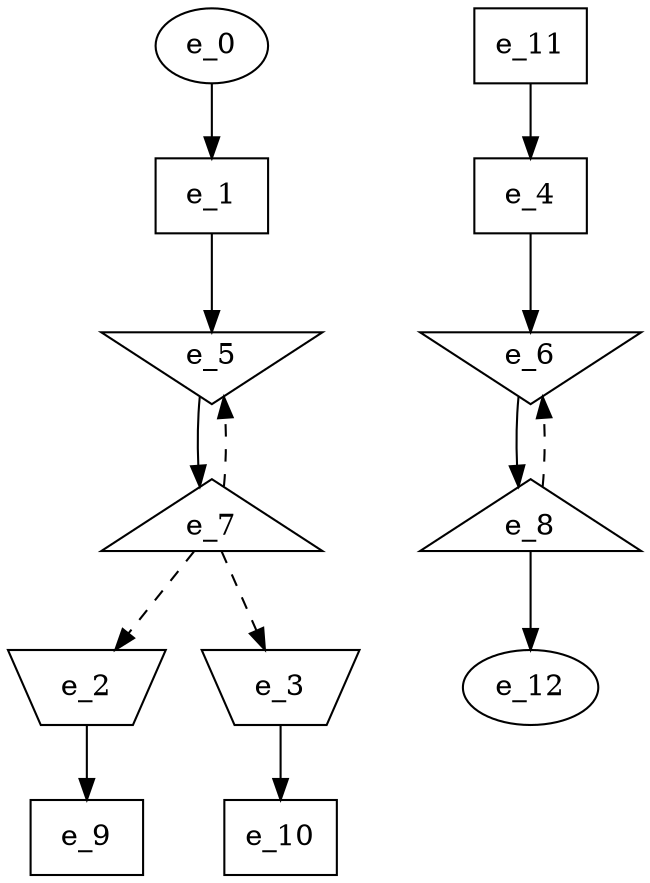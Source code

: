 digraph control_path {
  e_0: entry_node : n ;
  e_1 [shape = dot];
  e_2 [shape = invtrapezium];
  e_3 [shape = invtrapezium];
  e_4 [shape = dot];
  e_5 [shape = invtriangle];
  e_6 [shape = invtriangle];
  e_7 [shape = triangle];
  e_8 [shape = triangle];
  e_9 [shape = dot];
  e_10 [shape = dot];
  e_11 [shape = dot];
  e_12: exit_node : s ;
  e_0 -> e_1;
  e_7 -> e_2[style = dashed];
  e_7 -> e_3[style = dashed];
  e_11 -> e_4;
  e_1 -> e_5;
  e_7 -> e_5[style = dashed];
  e_4 -> e_6;
  e_8 -> e_6[style = dashed];
  e_5 -> e_7;
  e_6 -> e_8;
  e_2 -> e_9;
  e_3 -> e_10;
  e_8 -> e_12;
}
